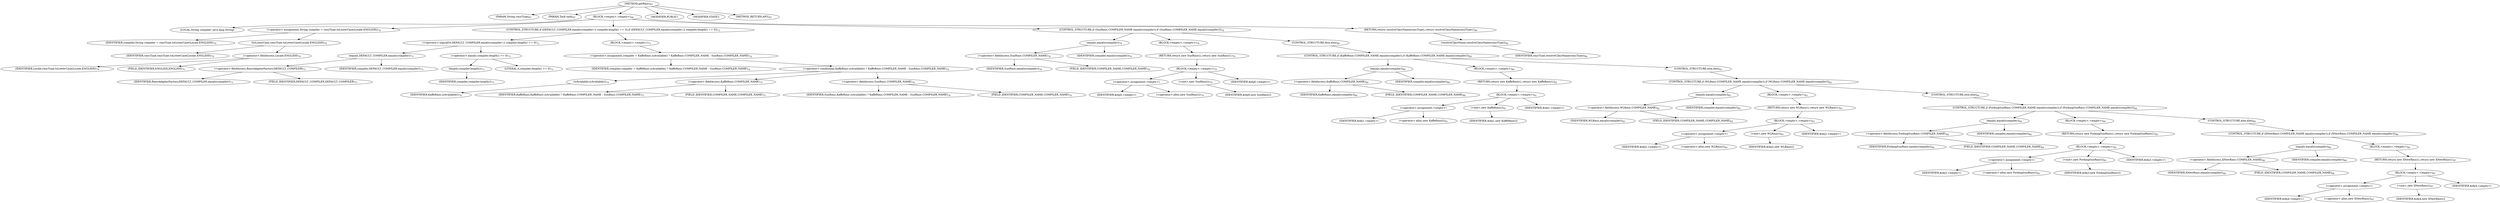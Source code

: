 digraph "getRmic" {  
"32" [label = <(METHOD,getRmic)<SUB>67</SUB>> ]
"33" [label = <(PARAM,String rmicType)<SUB>67</SUB>> ]
"34" [label = <(PARAM,Task task)<SUB>67</SUB>> ]
"35" [label = <(BLOCK,&lt;empty&gt;,&lt;empty&gt;)<SUB>68</SUB>> ]
"36" [label = <(LOCAL,String compiler: java.lang.String)> ]
"37" [label = <(&lt;operator&gt;.assignment,String compiler = rmicType.toLowerCase(Locale.ENGLISH))<SUB>70</SUB>> ]
"38" [label = <(IDENTIFIER,compiler,String compiler = rmicType.toLowerCase(Locale.ENGLISH))<SUB>70</SUB>> ]
"39" [label = <(toLowerCase,rmicType.toLowerCase(Locale.ENGLISH))<SUB>70</SUB>> ]
"40" [label = <(IDENTIFIER,rmicType,rmicType.toLowerCase(Locale.ENGLISH))<SUB>70</SUB>> ]
"41" [label = <(&lt;operator&gt;.fieldAccess,Locale.ENGLISH)<SUB>70</SUB>> ]
"42" [label = <(IDENTIFIER,Locale,rmicType.toLowerCase(Locale.ENGLISH))<SUB>70</SUB>> ]
"43" [label = <(FIELD_IDENTIFIER,ENGLISH,ENGLISH)<SUB>70</SUB>> ]
"44" [label = <(CONTROL_STRUCTURE,if (DEFAULT_COMPILER.equals(compiler) || compiler.length() == 0),if (DEFAULT_COMPILER.equals(compiler) || compiler.length() == 0))<SUB>73</SUB>> ]
"45" [label = <(&lt;operator&gt;.logicalOr,DEFAULT_COMPILER.equals(compiler) || compiler.length() == 0)<SUB>73</SUB>> ]
"46" [label = <(equals,DEFAULT_COMPILER.equals(compiler))<SUB>73</SUB>> ]
"47" [label = <(&lt;operator&gt;.fieldAccess,RmicAdapterFactory.DEFAULT_COMPILER)<SUB>73</SUB>> ]
"48" [label = <(IDENTIFIER,RmicAdapterFactory,DEFAULT_COMPILER.equals(compiler))<SUB>73</SUB>> ]
"49" [label = <(FIELD_IDENTIFIER,DEFAULT_COMPILER,DEFAULT_COMPILER)<SUB>73</SUB>> ]
"50" [label = <(IDENTIFIER,compiler,DEFAULT_COMPILER.equals(compiler))<SUB>73</SUB>> ]
"51" [label = <(&lt;operator&gt;.equals,compiler.length() == 0)<SUB>73</SUB>> ]
"52" [label = <(length,compiler.length())<SUB>73</SUB>> ]
"53" [label = <(IDENTIFIER,compiler,compiler.length())<SUB>73</SUB>> ]
"54" [label = <(LITERAL,0,compiler.length() == 0)<SUB>73</SUB>> ]
"55" [label = <(BLOCK,&lt;empty&gt;,&lt;empty&gt;)<SUB>73</SUB>> ]
"56" [label = <(&lt;operator&gt;.assignment,compiler = KaffeRmic.isAvailable() ? KaffeRmic.COMPILER_NAME : SunRmic.COMPILER_NAME)<SUB>74</SUB>> ]
"57" [label = <(IDENTIFIER,compiler,compiler = KaffeRmic.isAvailable() ? KaffeRmic.COMPILER_NAME : SunRmic.COMPILER_NAME)<SUB>74</SUB>> ]
"58" [label = <(&lt;operator&gt;.conditional,KaffeRmic.isAvailable() ? KaffeRmic.COMPILER_NAME : SunRmic.COMPILER_NAME)<SUB>74</SUB>> ]
"59" [label = <(isAvailable,isAvailable())<SUB>74</SUB>> ]
"60" [label = <(IDENTIFIER,KaffeRmic,isAvailable())<SUB>74</SUB>> ]
"61" [label = <(&lt;operator&gt;.fieldAccess,KaffeRmic.COMPILER_NAME)<SUB>75</SUB>> ]
"62" [label = <(IDENTIFIER,KaffeRmic,KaffeRmic.isAvailable() ? KaffeRmic.COMPILER_NAME : SunRmic.COMPILER_NAME)<SUB>75</SUB>> ]
"63" [label = <(FIELD_IDENTIFIER,COMPILER_NAME,COMPILER_NAME)<SUB>75</SUB>> ]
"64" [label = <(&lt;operator&gt;.fieldAccess,SunRmic.COMPILER_NAME)<SUB>76</SUB>> ]
"65" [label = <(IDENTIFIER,SunRmic,KaffeRmic.isAvailable() ? KaffeRmic.COMPILER_NAME : SunRmic.COMPILER_NAME)<SUB>76</SUB>> ]
"66" [label = <(FIELD_IDENTIFIER,COMPILER_NAME,COMPILER_NAME)<SUB>76</SUB>> ]
"67" [label = <(CONTROL_STRUCTURE,if (SunRmic.COMPILER_NAME.equals(compiler)),if (SunRmic.COMPILER_NAME.equals(compiler)))<SUB>78</SUB>> ]
"68" [label = <(equals,equals(compiler))<SUB>78</SUB>> ]
"69" [label = <(&lt;operator&gt;.fieldAccess,SunRmic.COMPILER_NAME)<SUB>78</SUB>> ]
"70" [label = <(IDENTIFIER,SunRmic,equals(compiler))<SUB>78</SUB>> ]
"71" [label = <(FIELD_IDENTIFIER,COMPILER_NAME,COMPILER_NAME)<SUB>78</SUB>> ]
"72" [label = <(IDENTIFIER,compiler,equals(compiler))<SUB>78</SUB>> ]
"73" [label = <(BLOCK,&lt;empty&gt;,&lt;empty&gt;)<SUB>78</SUB>> ]
"74" [label = <(RETURN,return new SunRmic();,return new SunRmic();)<SUB>79</SUB>> ]
"75" [label = <(BLOCK,&lt;empty&gt;,&lt;empty&gt;)<SUB>79</SUB>> ]
"76" [label = <(&lt;operator&gt;.assignment,&lt;empty&gt;)> ]
"77" [label = <(IDENTIFIER,$obj0,&lt;empty&gt;)> ]
"78" [label = <(&lt;operator&gt;.alloc,new SunRmic())<SUB>79</SUB>> ]
"79" [label = <(&lt;init&gt;,new SunRmic())<SUB>79</SUB>> ]
"80" [label = <(IDENTIFIER,$obj0,new SunRmic())> ]
"81" [label = <(IDENTIFIER,$obj0,&lt;empty&gt;)> ]
"82" [label = <(CONTROL_STRUCTURE,else,else)<SUB>80</SUB>> ]
"83" [label = <(CONTROL_STRUCTURE,if (KaffeRmic.COMPILER_NAME.equals(compiler)),if (KaffeRmic.COMPILER_NAME.equals(compiler)))<SUB>80</SUB>> ]
"84" [label = <(equals,equals(compiler))<SUB>80</SUB>> ]
"85" [label = <(&lt;operator&gt;.fieldAccess,KaffeRmic.COMPILER_NAME)<SUB>80</SUB>> ]
"86" [label = <(IDENTIFIER,KaffeRmic,equals(compiler))<SUB>80</SUB>> ]
"87" [label = <(FIELD_IDENTIFIER,COMPILER_NAME,COMPILER_NAME)<SUB>80</SUB>> ]
"88" [label = <(IDENTIFIER,compiler,equals(compiler))<SUB>80</SUB>> ]
"89" [label = <(BLOCK,&lt;empty&gt;,&lt;empty&gt;)<SUB>80</SUB>> ]
"90" [label = <(RETURN,return new KaffeRmic();,return new KaffeRmic();)<SUB>81</SUB>> ]
"91" [label = <(BLOCK,&lt;empty&gt;,&lt;empty&gt;)<SUB>81</SUB>> ]
"92" [label = <(&lt;operator&gt;.assignment,&lt;empty&gt;)> ]
"93" [label = <(IDENTIFIER,$obj1,&lt;empty&gt;)> ]
"94" [label = <(&lt;operator&gt;.alloc,new KaffeRmic())<SUB>81</SUB>> ]
"95" [label = <(&lt;init&gt;,new KaffeRmic())<SUB>81</SUB>> ]
"96" [label = <(IDENTIFIER,$obj1,new KaffeRmic())> ]
"97" [label = <(IDENTIFIER,$obj1,&lt;empty&gt;)> ]
"98" [label = <(CONTROL_STRUCTURE,else,else)<SUB>82</SUB>> ]
"99" [label = <(CONTROL_STRUCTURE,if (WLRmic.COMPILER_NAME.equals(compiler)),if (WLRmic.COMPILER_NAME.equals(compiler)))<SUB>82</SUB>> ]
"100" [label = <(equals,equals(compiler))<SUB>82</SUB>> ]
"101" [label = <(&lt;operator&gt;.fieldAccess,WLRmic.COMPILER_NAME)<SUB>82</SUB>> ]
"102" [label = <(IDENTIFIER,WLRmic,equals(compiler))<SUB>82</SUB>> ]
"103" [label = <(FIELD_IDENTIFIER,COMPILER_NAME,COMPILER_NAME)<SUB>82</SUB>> ]
"104" [label = <(IDENTIFIER,compiler,equals(compiler))<SUB>82</SUB>> ]
"105" [label = <(BLOCK,&lt;empty&gt;,&lt;empty&gt;)<SUB>82</SUB>> ]
"106" [label = <(RETURN,return new WLRmic();,return new WLRmic();)<SUB>83</SUB>> ]
"107" [label = <(BLOCK,&lt;empty&gt;,&lt;empty&gt;)<SUB>83</SUB>> ]
"108" [label = <(&lt;operator&gt;.assignment,&lt;empty&gt;)> ]
"109" [label = <(IDENTIFIER,$obj2,&lt;empty&gt;)> ]
"110" [label = <(&lt;operator&gt;.alloc,new WLRmic())<SUB>83</SUB>> ]
"111" [label = <(&lt;init&gt;,new WLRmic())<SUB>83</SUB>> ]
"112" [label = <(IDENTIFIER,$obj2,new WLRmic())> ]
"113" [label = <(IDENTIFIER,$obj2,&lt;empty&gt;)> ]
"114" [label = <(CONTROL_STRUCTURE,else,else)<SUB>84</SUB>> ]
"115" [label = <(CONTROL_STRUCTURE,if (ForkingSunRmic.COMPILER_NAME.equals(compiler)),if (ForkingSunRmic.COMPILER_NAME.equals(compiler)))<SUB>84</SUB>> ]
"116" [label = <(equals,equals(compiler))<SUB>84</SUB>> ]
"117" [label = <(&lt;operator&gt;.fieldAccess,ForkingSunRmic.COMPILER_NAME)<SUB>84</SUB>> ]
"118" [label = <(IDENTIFIER,ForkingSunRmic,equals(compiler))<SUB>84</SUB>> ]
"119" [label = <(FIELD_IDENTIFIER,COMPILER_NAME,COMPILER_NAME)<SUB>84</SUB>> ]
"120" [label = <(IDENTIFIER,compiler,equals(compiler))<SUB>84</SUB>> ]
"121" [label = <(BLOCK,&lt;empty&gt;,&lt;empty&gt;)<SUB>84</SUB>> ]
"122" [label = <(RETURN,return new ForkingSunRmic();,return new ForkingSunRmic();)<SUB>85</SUB>> ]
"123" [label = <(BLOCK,&lt;empty&gt;,&lt;empty&gt;)<SUB>85</SUB>> ]
"124" [label = <(&lt;operator&gt;.assignment,&lt;empty&gt;)> ]
"125" [label = <(IDENTIFIER,$obj3,&lt;empty&gt;)> ]
"126" [label = <(&lt;operator&gt;.alloc,new ForkingSunRmic())<SUB>85</SUB>> ]
"127" [label = <(&lt;init&gt;,new ForkingSunRmic())<SUB>85</SUB>> ]
"128" [label = <(IDENTIFIER,$obj3,new ForkingSunRmic())> ]
"129" [label = <(IDENTIFIER,$obj3,&lt;empty&gt;)> ]
"130" [label = <(CONTROL_STRUCTURE,else,else)<SUB>86</SUB>> ]
"131" [label = <(CONTROL_STRUCTURE,if (XNewRmic.COMPILER_NAME.equals(compiler)),if (XNewRmic.COMPILER_NAME.equals(compiler)))<SUB>86</SUB>> ]
"132" [label = <(equals,equals(compiler))<SUB>86</SUB>> ]
"133" [label = <(&lt;operator&gt;.fieldAccess,XNewRmic.COMPILER_NAME)<SUB>86</SUB>> ]
"134" [label = <(IDENTIFIER,XNewRmic,equals(compiler))<SUB>86</SUB>> ]
"135" [label = <(FIELD_IDENTIFIER,COMPILER_NAME,COMPILER_NAME)<SUB>86</SUB>> ]
"136" [label = <(IDENTIFIER,compiler,equals(compiler))<SUB>86</SUB>> ]
"137" [label = <(BLOCK,&lt;empty&gt;,&lt;empty&gt;)<SUB>86</SUB>> ]
"138" [label = <(RETURN,return new XNewRmic();,return new XNewRmic();)<SUB>87</SUB>> ]
"139" [label = <(BLOCK,&lt;empty&gt;,&lt;empty&gt;)<SUB>87</SUB>> ]
"140" [label = <(&lt;operator&gt;.assignment,&lt;empty&gt;)> ]
"141" [label = <(IDENTIFIER,$obj4,&lt;empty&gt;)> ]
"142" [label = <(&lt;operator&gt;.alloc,new XNewRmic())<SUB>87</SUB>> ]
"143" [label = <(&lt;init&gt;,new XNewRmic())<SUB>87</SUB>> ]
"144" [label = <(IDENTIFIER,$obj4,new XNewRmic())> ]
"145" [label = <(IDENTIFIER,$obj4,&lt;empty&gt;)> ]
"146" [label = <(RETURN,return resolveClassName(rmicType);,return resolveClassName(rmicType);)<SUB>90</SUB>> ]
"147" [label = <(resolveClassName,resolveClassName(rmicType))<SUB>90</SUB>> ]
"148" [label = <(IDENTIFIER,rmicType,resolveClassName(rmicType))<SUB>90</SUB>> ]
"149" [label = <(MODIFIER,PUBLIC)> ]
"150" [label = <(MODIFIER,STATIC)> ]
"151" [label = <(METHOD_RETURN,ANY)<SUB>67</SUB>> ]
  "32" -> "33" 
  "32" -> "34" 
  "32" -> "35" 
  "32" -> "149" 
  "32" -> "150" 
  "32" -> "151" 
  "35" -> "36" 
  "35" -> "37" 
  "35" -> "44" 
  "35" -> "67" 
  "35" -> "146" 
  "37" -> "38" 
  "37" -> "39" 
  "39" -> "40" 
  "39" -> "41" 
  "41" -> "42" 
  "41" -> "43" 
  "44" -> "45" 
  "44" -> "55" 
  "45" -> "46" 
  "45" -> "51" 
  "46" -> "47" 
  "46" -> "50" 
  "47" -> "48" 
  "47" -> "49" 
  "51" -> "52" 
  "51" -> "54" 
  "52" -> "53" 
  "55" -> "56" 
  "56" -> "57" 
  "56" -> "58" 
  "58" -> "59" 
  "58" -> "61" 
  "58" -> "64" 
  "59" -> "60" 
  "61" -> "62" 
  "61" -> "63" 
  "64" -> "65" 
  "64" -> "66" 
  "67" -> "68" 
  "67" -> "73" 
  "67" -> "82" 
  "68" -> "69" 
  "68" -> "72" 
  "69" -> "70" 
  "69" -> "71" 
  "73" -> "74" 
  "74" -> "75" 
  "75" -> "76" 
  "75" -> "79" 
  "75" -> "81" 
  "76" -> "77" 
  "76" -> "78" 
  "79" -> "80" 
  "82" -> "83" 
  "83" -> "84" 
  "83" -> "89" 
  "83" -> "98" 
  "84" -> "85" 
  "84" -> "88" 
  "85" -> "86" 
  "85" -> "87" 
  "89" -> "90" 
  "90" -> "91" 
  "91" -> "92" 
  "91" -> "95" 
  "91" -> "97" 
  "92" -> "93" 
  "92" -> "94" 
  "95" -> "96" 
  "98" -> "99" 
  "99" -> "100" 
  "99" -> "105" 
  "99" -> "114" 
  "100" -> "101" 
  "100" -> "104" 
  "101" -> "102" 
  "101" -> "103" 
  "105" -> "106" 
  "106" -> "107" 
  "107" -> "108" 
  "107" -> "111" 
  "107" -> "113" 
  "108" -> "109" 
  "108" -> "110" 
  "111" -> "112" 
  "114" -> "115" 
  "115" -> "116" 
  "115" -> "121" 
  "115" -> "130" 
  "116" -> "117" 
  "116" -> "120" 
  "117" -> "118" 
  "117" -> "119" 
  "121" -> "122" 
  "122" -> "123" 
  "123" -> "124" 
  "123" -> "127" 
  "123" -> "129" 
  "124" -> "125" 
  "124" -> "126" 
  "127" -> "128" 
  "130" -> "131" 
  "131" -> "132" 
  "131" -> "137" 
  "132" -> "133" 
  "132" -> "136" 
  "133" -> "134" 
  "133" -> "135" 
  "137" -> "138" 
  "138" -> "139" 
  "139" -> "140" 
  "139" -> "143" 
  "139" -> "145" 
  "140" -> "141" 
  "140" -> "142" 
  "143" -> "144" 
  "146" -> "147" 
  "147" -> "148" 
}
